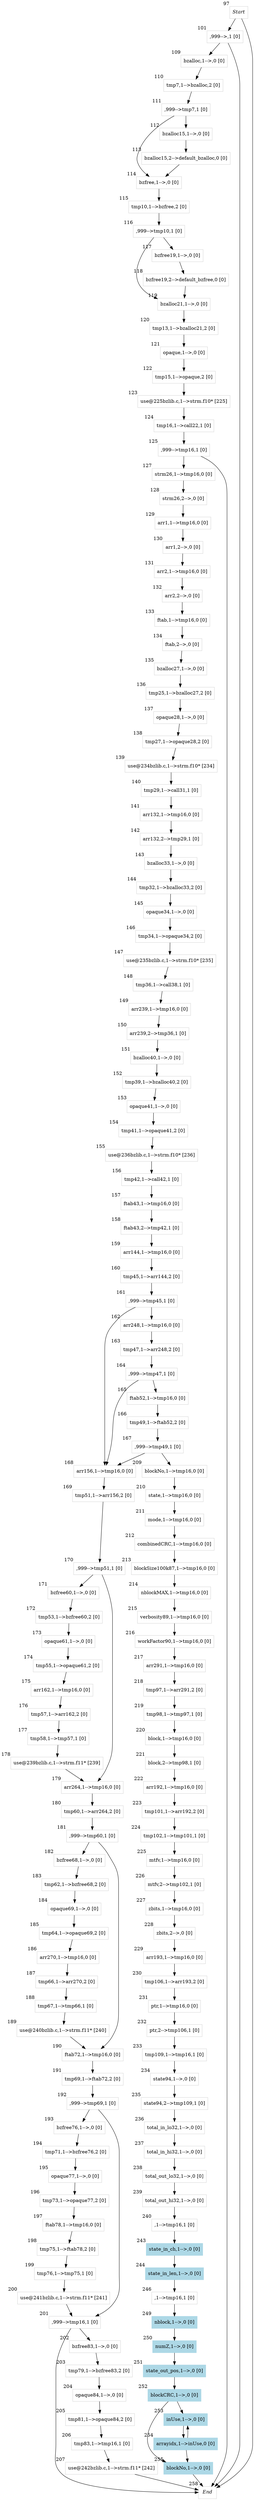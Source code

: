 digraph GPG{
node [shape=box]; 
97[label=<<I>Start</I>>,xlabel="97", color=lightgray, fontcolor=black];
97->101;
97->258;
101[label=",999-->,1 [0]
",xlabel="101", color=lightgray, fontcolor=black];
101->109;
101->258;
109[label="bzalloc,1-->,0 [0]
",xlabel="109", color=lightgray, fontcolor=black];
109->110;
110[label="tmp7,1-->bzalloc,2 [0]
",xlabel="110", color=lightgray, fontcolor=black];
110->111;
111[label=",999-->tmp7,1 [0]
",xlabel="111", color=lightgray, fontcolor=black];
111->112;
111->114;
112[label="bzalloc15,1-->,0 [0]
",xlabel="112", color=lightgray, fontcolor=black];
112->113;
113[label="bzalloc15,2-->default_bzalloc,0 [0]
",xlabel="113", color=lightgray, fontcolor=black];
113->114;
114[label="bzfree,1-->,0 [0]
",xlabel="114", color=lightgray, fontcolor=black];
114->115;
115[label="tmp10,1-->bzfree,2 [0]
",xlabel="115", color=lightgray, fontcolor=black];
115->116;
116[label=",999-->tmp10,1 [0]
",xlabel="116", color=lightgray, fontcolor=black];
116->117;
116->119;
117[label="bzfree19,1-->,0 [0]
",xlabel="117", color=lightgray, fontcolor=black];
117->118;
118[label="bzfree19,2-->default_bzfree,0 [0]
",xlabel="118", color=lightgray, fontcolor=black];
118->119;
119[label="bzalloc21,1-->,0 [0]
",xlabel="119", color=lightgray, fontcolor=black];
119->120;
120[label="tmp13,1-->bzalloc21,2 [0]
",xlabel="120", color=lightgray, fontcolor=black];
120->121;
121[label="opaque,1-->,0 [0]
",xlabel="121", color=lightgray, fontcolor=black];
121->122;
122[label="tmp15,1-->opaque,2 [0]
",xlabel="122", color=lightgray, fontcolor=black];
122->123;
123[label="use@225bzlib.c,1-->strm.f10* [225]
",xlabel="123", color=lightgray, fontcolor=black];
123->124;
124[label="tmp16,1-->call22,1 [0]
",xlabel="124", color=lightgray, fontcolor=black];
124->125;
125[label=",999-->tmp16,1 [0]
",xlabel="125", color=lightgray, fontcolor=black];
125->127;
125->258;
127[label="strm26,1-->tmp16,0 [0]
",xlabel="127", color=lightgray, fontcolor=black];
127->128;
128[label="strm26,2-->,0 [0]
",xlabel="128", color=lightgray, fontcolor=black];
128->129;
129[label="arr1,1-->tmp16,0 [0]
",xlabel="129", color=lightgray, fontcolor=black];
129->130;
130[label="arr1,2-->,0 [0]
",xlabel="130", color=lightgray, fontcolor=black];
130->131;
131[label="arr2,1-->tmp16,0 [0]
",xlabel="131", color=lightgray, fontcolor=black];
131->132;
132[label="arr2,2-->,0 [0]
",xlabel="132", color=lightgray, fontcolor=black];
132->133;
133[label="ftab,1-->tmp16,0 [0]
",xlabel="133", color=lightgray, fontcolor=black];
133->134;
134[label="ftab,2-->,0 [0]
",xlabel="134", color=lightgray, fontcolor=black];
134->135;
135[label="bzalloc27,1-->,0 [0]
",xlabel="135", color=lightgray, fontcolor=black];
135->136;
136[label="tmp25,1-->bzalloc27,2 [0]
",xlabel="136", color=lightgray, fontcolor=black];
136->137;
137[label="opaque28,1-->,0 [0]
",xlabel="137", color=lightgray, fontcolor=black];
137->138;
138[label="tmp27,1-->opaque28,2 [0]
",xlabel="138", color=lightgray, fontcolor=black];
138->139;
139[label="use@234bzlib.c,1-->strm.f10* [234]
",xlabel="139", color=lightgray, fontcolor=black];
139->140;
140[label="tmp29,1-->call31,1 [0]
",xlabel="140", color=lightgray, fontcolor=black];
140->141;
141[label="arr132,1-->tmp16,0 [0]
",xlabel="141", color=lightgray, fontcolor=black];
141->142;
142[label="arr132,2-->tmp29,1 [0]
",xlabel="142", color=lightgray, fontcolor=black];
142->143;
143[label="bzalloc33,1-->,0 [0]
",xlabel="143", color=lightgray, fontcolor=black];
143->144;
144[label="tmp32,1-->bzalloc33,2 [0]
",xlabel="144", color=lightgray, fontcolor=black];
144->145;
145[label="opaque34,1-->,0 [0]
",xlabel="145", color=lightgray, fontcolor=black];
145->146;
146[label="tmp34,1-->opaque34,2 [0]
",xlabel="146", color=lightgray, fontcolor=black];
146->147;
147[label="use@235bzlib.c,1-->strm.f10* [235]
",xlabel="147", color=lightgray, fontcolor=black];
147->148;
148[label="tmp36,1-->call38,1 [0]
",xlabel="148", color=lightgray, fontcolor=black];
148->149;
149[label="arr239,1-->tmp16,0 [0]
",xlabel="149", color=lightgray, fontcolor=black];
149->150;
150[label="arr239,2-->tmp36,1 [0]
",xlabel="150", color=lightgray, fontcolor=black];
150->151;
151[label="bzalloc40,1-->,0 [0]
",xlabel="151", color=lightgray, fontcolor=black];
151->152;
152[label="tmp39,1-->bzalloc40,2 [0]
",xlabel="152", color=lightgray, fontcolor=black];
152->153;
153[label="opaque41,1-->,0 [0]
",xlabel="153", color=lightgray, fontcolor=black];
153->154;
154[label="tmp41,1-->opaque41,2 [0]
",xlabel="154", color=lightgray, fontcolor=black];
154->155;
155[label="use@236bzlib.c,1-->strm.f10* [236]
",xlabel="155", color=lightgray, fontcolor=black];
155->156;
156[label="tmp42,1-->call42,1 [0]
",xlabel="156", color=lightgray, fontcolor=black];
156->157;
157[label="ftab43,1-->tmp16,0 [0]
",xlabel="157", color=lightgray, fontcolor=black];
157->158;
158[label="ftab43,2-->tmp42,1 [0]
",xlabel="158", color=lightgray, fontcolor=black];
158->159;
159[label="arr144,1-->tmp16,0 [0]
",xlabel="159", color=lightgray, fontcolor=black];
159->160;
160[label="tmp45,1-->arr144,2 [0]
",xlabel="160", color=lightgray, fontcolor=black];
160->161;
161[label=",999-->tmp45,1 [0]
",xlabel="161", color=lightgray, fontcolor=black];
161->162;
161->168;
162[label="arr248,1-->tmp16,0 [0]
",xlabel="162", color=lightgray, fontcolor=black];
162->163;
163[label="tmp47,1-->arr248,2 [0]
",xlabel="163", color=lightgray, fontcolor=black];
163->164;
164[label=",999-->tmp47,1 [0]
",xlabel="164", color=lightgray, fontcolor=black];
164->165;
164->168;
165[label="ftab52,1-->tmp16,0 [0]
",xlabel="165", color=lightgray, fontcolor=black];
165->166;
166[label="tmp49,1-->ftab52,2 [0]
",xlabel="166", color=lightgray, fontcolor=black];
166->167;
167[label=",999-->tmp49,1 [0]
",xlabel="167", color=lightgray, fontcolor=black];
167->168;
167->209;
168[label="arr156,1-->tmp16,0 [0]
",xlabel="168", color=lightgray, fontcolor=black];
168->169;
169[label="tmp51,1-->arr156,2 [0]
",xlabel="169", color=lightgray, fontcolor=black];
169->170;
170[label=",999-->tmp51,1 [0]
",xlabel="170", color=lightgray, fontcolor=black];
170->171;
170->179;
171[label="bzfree60,1-->,0 [0]
",xlabel="171", color=lightgray, fontcolor=black];
171->172;
172[label="tmp53,1-->bzfree60,2 [0]
",xlabel="172", color=lightgray, fontcolor=black];
172->173;
173[label="opaque61,1-->,0 [0]
",xlabel="173", color=lightgray, fontcolor=black];
173->174;
174[label="tmp55,1-->opaque61,2 [0]
",xlabel="174", color=lightgray, fontcolor=black];
174->175;
175[label="arr162,1-->tmp16,0 [0]
",xlabel="175", color=lightgray, fontcolor=black];
175->176;
176[label="tmp57,1-->arr162,2 [0]
",xlabel="176", color=lightgray, fontcolor=black];
176->177;
177[label="tmp58,1-->tmp57,1 [0]
",xlabel="177", color=lightgray, fontcolor=black];
177->178;
178[label="use@239bzlib.c,1-->strm.f11* [239]
",xlabel="178", color=lightgray, fontcolor=black];
178->179;
179[label="arr264,1-->tmp16,0 [0]
",xlabel="179", color=lightgray, fontcolor=black];
179->180;
180[label="tmp60,1-->arr264,2 [0]
",xlabel="180", color=lightgray, fontcolor=black];
180->181;
181[label=",999-->tmp60,1 [0]
",xlabel="181", color=lightgray, fontcolor=black];
181->182;
181->190;
182[label="bzfree68,1-->,0 [0]
",xlabel="182", color=lightgray, fontcolor=black];
182->183;
183[label="tmp62,1-->bzfree68,2 [0]
",xlabel="183", color=lightgray, fontcolor=black];
183->184;
184[label="opaque69,1-->,0 [0]
",xlabel="184", color=lightgray, fontcolor=black];
184->185;
185[label="tmp64,1-->opaque69,2 [0]
",xlabel="185", color=lightgray, fontcolor=black];
185->186;
186[label="arr270,1-->tmp16,0 [0]
",xlabel="186", color=lightgray, fontcolor=black];
186->187;
187[label="tmp66,1-->arr270,2 [0]
",xlabel="187", color=lightgray, fontcolor=black];
187->188;
188[label="tmp67,1-->tmp66,1 [0]
",xlabel="188", color=lightgray, fontcolor=black];
188->189;
189[label="use@240bzlib.c,1-->strm.f11* [240]
",xlabel="189", color=lightgray, fontcolor=black];
189->190;
190[label="ftab72,1-->tmp16,0 [0]
",xlabel="190", color=lightgray, fontcolor=black];
190->191;
191[label="tmp69,1-->ftab72,2 [0]
",xlabel="191", color=lightgray, fontcolor=black];
191->192;
192[label=",999-->tmp69,1 [0]
",xlabel="192", color=lightgray, fontcolor=black];
192->193;
192->201;
193[label="bzfree76,1-->,0 [0]
",xlabel="193", color=lightgray, fontcolor=black];
193->194;
194[label="tmp71,1-->bzfree76,2 [0]
",xlabel="194", color=lightgray, fontcolor=black];
194->195;
195[label="opaque77,1-->,0 [0]
",xlabel="195", color=lightgray, fontcolor=black];
195->196;
196[label="tmp73,1-->opaque77,2 [0]
",xlabel="196", color=lightgray, fontcolor=black];
196->197;
197[label="ftab78,1-->tmp16,0 [0]
",xlabel="197", color=lightgray, fontcolor=black];
197->198;
198[label="tmp75,1-->ftab78,2 [0]
",xlabel="198", color=lightgray, fontcolor=black];
198->199;
199[label="tmp76,1-->tmp75,1 [0]
",xlabel="199", color=lightgray, fontcolor=black];
199->200;
200[label="use@241bzlib.c,1-->strm.f11* [241]
",xlabel="200", color=lightgray, fontcolor=black];
200->201;
201[label=",999-->tmp16,1 [0]
",xlabel="201", color=lightgray, fontcolor=black];
201->202;
201->258;
202[label="bzfree83,1-->,0 [0]
",xlabel="202", color=lightgray, fontcolor=black];
202->203;
203[label="tmp79,1-->bzfree83,2 [0]
",xlabel="203", color=lightgray, fontcolor=black];
203->204;
204[label="opaque84,1-->,0 [0]
",xlabel="204", color=lightgray, fontcolor=black];
204->205;
205[label="tmp81,1-->opaque84,2 [0]
",xlabel="205", color=lightgray, fontcolor=black];
205->206;
206[label="tmp83,1-->tmp16,1 [0]
",xlabel="206", color=lightgray, fontcolor=black];
206->207;
207[label="use@242bzlib.c,1-->strm.f11* [242]
",xlabel="207", color=lightgray, fontcolor=black];
207->258;
209[label="blockNo,1-->tmp16,0 [0]
",xlabel="209", color=lightgray, fontcolor=black];
209->210;
210[label="state,1-->tmp16,0 [0]
",xlabel="210", color=lightgray, fontcolor=black];
210->211;
211[label="mode,1-->tmp16,0 [0]
",xlabel="211", color=lightgray, fontcolor=black];
211->212;
212[label="combinedCRC,1-->tmp16,0 [0]
",xlabel="212", color=lightgray, fontcolor=black];
212->213;
213[label="blockSize100k87,1-->tmp16,0 [0]
",xlabel="213", color=lightgray, fontcolor=black];
213->214;
214[label="nblockMAX,1-->tmp16,0 [0]
",xlabel="214", color=lightgray, fontcolor=black];
214->215;
215[label="verbosity89,1-->tmp16,0 [0]
",xlabel="215", color=lightgray, fontcolor=black];
215->216;
216[label="workFactor90,1-->tmp16,0 [0]
",xlabel="216", color=lightgray, fontcolor=black];
216->217;
217[label="arr291,1-->tmp16,0 [0]
",xlabel="217", color=lightgray, fontcolor=black];
217->218;
218[label="tmp97,1-->arr291,2 [0]
",xlabel="218", color=lightgray, fontcolor=black];
218->219;
219[label="tmp98,1-->tmp97,1 [0]
",xlabel="219", color=lightgray, fontcolor=black];
219->220;
220[label="block,1-->tmp16,0 [0]
",xlabel="220", color=lightgray, fontcolor=black];
220->221;
221[label="block,2-->tmp98,1 [0]
",xlabel="221", color=lightgray, fontcolor=black];
221->222;
222[label="arr192,1-->tmp16,0 [0]
",xlabel="222", color=lightgray, fontcolor=black];
222->223;
223[label="tmp101,1-->arr192,2 [0]
",xlabel="223", color=lightgray, fontcolor=black];
223->224;
224[label="tmp102,1-->tmp101,1 [0]
",xlabel="224", color=lightgray, fontcolor=black];
224->225;
225[label="mtfv,1-->tmp16,0 [0]
",xlabel="225", color=lightgray, fontcolor=black];
225->226;
226[label="mtfv,2-->tmp102,1 [0]
",xlabel="226", color=lightgray, fontcolor=black];
226->227;
227[label="zbits,1-->tmp16,0 [0]
",xlabel="227", color=lightgray, fontcolor=black];
227->228;
228[label="zbits,2-->,0 [0]
",xlabel="228", color=lightgray, fontcolor=black];
228->229;
229[label="arr193,1-->tmp16,0 [0]
",xlabel="229", color=lightgray, fontcolor=black];
229->230;
230[label="tmp106,1-->arr193,2 [0]
",xlabel="230", color=lightgray, fontcolor=black];
230->231;
231[label="ptr,1-->tmp16,0 [0]
",xlabel="231", color=lightgray, fontcolor=black];
231->232;
232[label="ptr,2-->tmp106,1 [0]
",xlabel="232", color=lightgray, fontcolor=black];
232->233;
233[label="tmp109,1-->tmp16,1 [0]
",xlabel="233", color=lightgray, fontcolor=black];
233->234;
234[label="state94,1-->,0 [0]
",xlabel="234", color=lightgray, fontcolor=black];
234->235;
235[label="state94,2-->tmp109,1 [0]
",xlabel="235", color=lightgray, fontcolor=black];
235->236;
236[label="total_in_lo32,1-->,0 [0]
",xlabel="236", color=lightgray, fontcolor=black];
236->237;
237[label="total_in_hi32,1-->,0 [0]
",xlabel="237", color=lightgray, fontcolor=black];
237->238;
238[label="total_out_lo32,1-->,0 [0]
",xlabel="238", color=lightgray, fontcolor=black];
238->239;
239[label="total_out_hi32,1-->,0 [0]
",xlabel="239", color=lightgray, fontcolor=black];
239->240;
240[label=",1-->tmp16,1 [0]
",xlabel="240", color=lightgray, fontcolor=black];
240->243;
243[label="state_in_ch,1-->,0 [0]
",xlabel="243", color=lightblue, fontcolor=black, style=filled]
;243->244;
244[label="state_in_len,1-->,0 [0]
",xlabel="244", color=lightblue, fontcolor=black, style=filled]
;244->246;
246[label=",1-->tmp16,1 [0]
",xlabel="246", color=lightgray, fontcolor=black];
246->249;
249[label="nblock,1-->,0 [0]
",xlabel="249", color=lightblue, fontcolor=black, style=filled]
;249->250;
250[label="numZ,1-->,0 [0]
",xlabel="250", color=lightblue, fontcolor=black, style=filled]
;250->251;
251[label="state_out_pos,1-->,0 [0]
",xlabel="251", color=lightblue, fontcolor=black, style=filled]
;251->252;
252[label="blockCRC,1-->,0 [0]
",xlabel="252", color=lightblue, fontcolor=black, style=filled]
;252->253;
252->255;
253[label="inUse,1-->,0 [0]
",xlabel="253", color=lightblue, fontcolor=black, style=filled]
;253->254;
254[label="arrayidx,1-->inUse,0 [0]
",xlabel="254", color=lightblue, fontcolor=black, style=filled]
;254->253;
254->255;
255[label="blockNo,1-->,0 [0]
",xlabel="255", color=lightblue, fontcolor=black, style=filled]
;255->258;
258[label=<<I>End</I>>,xlabel="258", color=lightgray, fontcolor=black];
}